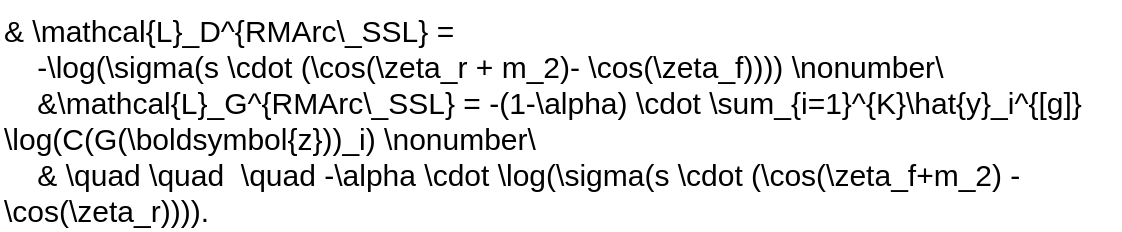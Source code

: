 <mxfile version="22.1.4" type="github">
  <diagram name="Page-1" id="6Pg7xxuK6CmQZVRJM8Rp">
    <mxGraphModel dx="1434" dy="827" grid="1" gridSize="10" guides="1" tooltips="1" connect="1" arrows="1" fold="1" page="1" pageScale="1" pageWidth="3200" pageHeight="5500" math="1" shadow="0">
      <root>
        <mxCell id="0" />
        <mxCell id="1" parent="0" />
        <mxCell id="FlUVwfsc9zJkKXvyTBkV-1" value="&amp; \mathcal{L}_D^{RMArc\_SSL} =&#xa;    -\log(\sigma(s \cdot (\cos(\zeta_r + m_2)- \cos(\zeta_f)))) \nonumber\\&#xa;    &amp;\mathcal{L}_G^{RMArc\_SSL} = -(1-\alpha) \cdot \sum_{i=1}^{K}\hat{y}_i^{[g]} \log(C(G(\boldsymbol{z}))_i) \nonumber\\&#xa;    &amp; \quad \quad  \quad -\alpha \cdot \log(\sigma(s \cdot (\cos(\zeta_f+m_2) - \cos(\zeta_r))))." style="text;whiteSpace=wrap;fontSize=15;" vertex="1" parent="1">
          <mxGeometry x="390" y="330" width="560" height="90" as="geometry" />
        </mxCell>
      </root>
    </mxGraphModel>
  </diagram>
</mxfile>
